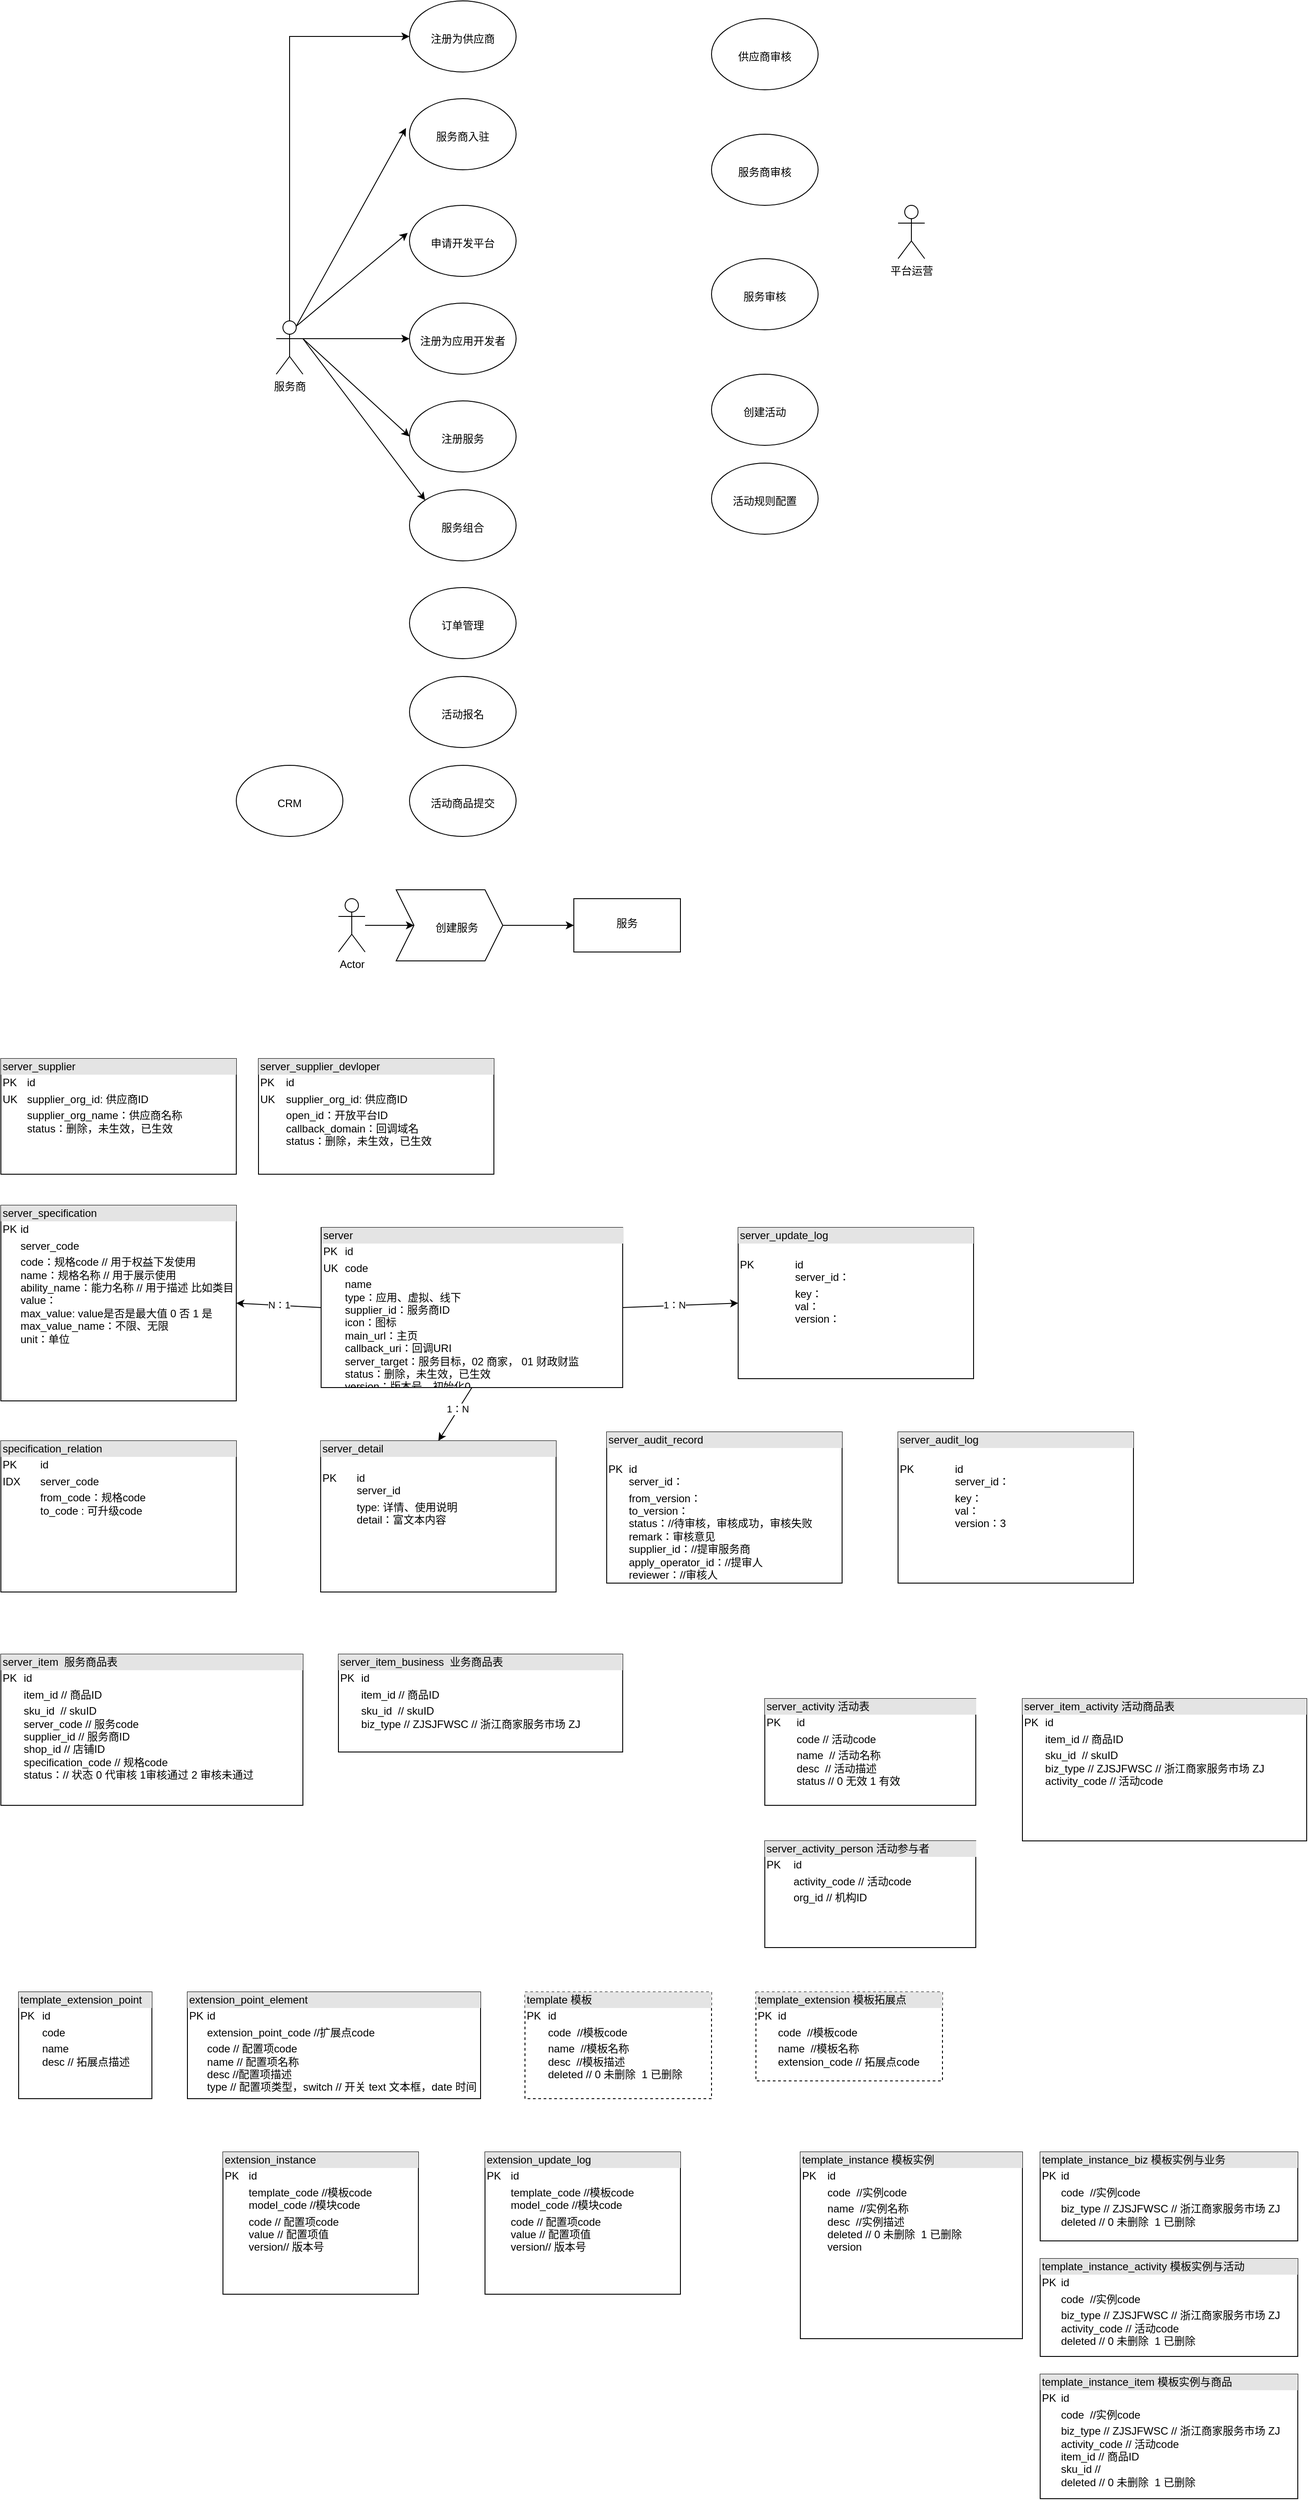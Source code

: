 <mxfile version="14.4.8" type="github">
  <diagram id="B70IhRkMhYVNKk3HT8WK" name="Page-1">
    <mxGraphModel dx="3320" dy="794" grid="1" gridSize="10" guides="1" tooltips="1" connect="1" arrows="1" fold="1" page="1" pageScale="1" pageWidth="1654" pageHeight="2336" math="0" shadow="0">
      <root>
        <mxCell id="0" />
        <mxCell id="1" parent="0" />
        <mxCell id="j2E_Z_zM7ND2CpY0MRjZ-5" value="" style="edgeStyle=orthogonalEdgeStyle;rounded=0;orthogonalLoop=1;jettySize=auto;html=1;entryX=0;entryY=0.5;entryDx=0;entryDy=0;" edge="1" parent="1" source="j2E_Z_zM7ND2CpY0MRjZ-1" target="j2E_Z_zM7ND2CpY0MRjZ-8">
          <mxGeometry relative="1" as="geometry">
            <Array as="points">
              <mxPoint x="205" y="50" />
            </Array>
          </mxGeometry>
        </mxCell>
        <mxCell id="j2E_Z_zM7ND2CpY0MRjZ-1" value="服务商" style="shape=umlActor;verticalLabelPosition=bottom;verticalAlign=top;html=1;outlineConnect=0;" vertex="1" parent="1">
          <mxGeometry x="190" y="370" width="30" height="60" as="geometry" />
        </mxCell>
        <mxCell id="j2E_Z_zM7ND2CpY0MRjZ-4" value="&lt;br&gt;&lt;br&gt;服务商入驻" style="ellipse;whiteSpace=wrap;html=1;verticalAlign=top;" vertex="1" parent="1">
          <mxGeometry x="340" y="120" width="120" height="80" as="geometry" />
        </mxCell>
        <mxCell id="j2E_Z_zM7ND2CpY0MRjZ-6" value="&lt;br&gt;&lt;br&gt;申请开发平台" style="ellipse;whiteSpace=wrap;html=1;verticalAlign=top;" vertex="1" parent="1">
          <mxGeometry x="340" y="240" width="120" height="80" as="geometry" />
        </mxCell>
        <mxCell id="j2E_Z_zM7ND2CpY0MRjZ-7" value="&lt;br&gt;&lt;br&gt;注册为应用开发者" style="ellipse;whiteSpace=wrap;html=1;verticalAlign=top;" vertex="1" parent="1">
          <mxGeometry x="340" y="350" width="120" height="80" as="geometry" />
        </mxCell>
        <mxCell id="j2E_Z_zM7ND2CpY0MRjZ-8" value="&lt;br&gt;&lt;br&gt;注册为供应商" style="ellipse;whiteSpace=wrap;html=1;verticalAlign=top;" vertex="1" parent="1">
          <mxGeometry x="340" y="10" width="120" height="80" as="geometry" />
        </mxCell>
        <mxCell id="j2E_Z_zM7ND2CpY0MRjZ-9" value="" style="endArrow=classic;html=1;entryX=-0.033;entryY=0.413;entryDx=0;entryDy=0;entryPerimeter=0;exitX=0.75;exitY=0.1;exitDx=0;exitDy=0;exitPerimeter=0;" edge="1" parent="1" source="j2E_Z_zM7ND2CpY0MRjZ-1" target="j2E_Z_zM7ND2CpY0MRjZ-4">
          <mxGeometry width="50" height="50" relative="1" as="geometry">
            <mxPoint x="220" y="310" as="sourcePoint" />
            <mxPoint x="260" y="280" as="targetPoint" />
          </mxGeometry>
        </mxCell>
        <mxCell id="j2E_Z_zM7ND2CpY0MRjZ-10" value="" style="endArrow=classic;html=1;entryX=-0.017;entryY=0.388;entryDx=0;entryDy=0;entryPerimeter=0;exitX=0.75;exitY=0.1;exitDx=0;exitDy=0;exitPerimeter=0;" edge="1" parent="1" source="j2E_Z_zM7ND2CpY0MRjZ-1" target="j2E_Z_zM7ND2CpY0MRjZ-6">
          <mxGeometry width="50" height="50" relative="1" as="geometry">
            <mxPoint x="220" y="385" as="sourcePoint" />
            <mxPoint x="346.04" y="163.04" as="targetPoint" />
          </mxGeometry>
        </mxCell>
        <mxCell id="j2E_Z_zM7ND2CpY0MRjZ-11" value="" style="endArrow=classic;html=1;entryX=0;entryY=0.5;entryDx=0;entryDy=0;exitX=1;exitY=0.333;exitDx=0;exitDy=0;exitPerimeter=0;" edge="1" parent="1" source="j2E_Z_zM7ND2CpY0MRjZ-1" target="j2E_Z_zM7ND2CpY0MRjZ-7">
          <mxGeometry width="50" height="50" relative="1" as="geometry">
            <mxPoint x="220" y="260" as="sourcePoint" />
            <mxPoint x="347.96" y="281.04" as="targetPoint" />
          </mxGeometry>
        </mxCell>
        <mxCell id="j2E_Z_zM7ND2CpY0MRjZ-12" value="&lt;br&gt;&lt;br&gt;注册服务" style="ellipse;whiteSpace=wrap;html=1;verticalAlign=top;" vertex="1" parent="1">
          <mxGeometry x="340" y="460" width="120" height="80" as="geometry" />
        </mxCell>
        <mxCell id="j2E_Z_zM7ND2CpY0MRjZ-13" value="&lt;br&gt;&lt;br&gt;服务组合" style="ellipse;whiteSpace=wrap;html=1;verticalAlign=top;" vertex="1" parent="1">
          <mxGeometry x="340" y="560" width="120" height="80" as="geometry" />
        </mxCell>
        <mxCell id="j2E_Z_zM7ND2CpY0MRjZ-14" value="" style="endArrow=classic;html=1;entryX=0;entryY=0.5;entryDx=0;entryDy=0;exitX=1;exitY=0.333;exitDx=0;exitDy=0;exitPerimeter=0;" edge="1" parent="1" source="j2E_Z_zM7ND2CpY0MRjZ-1">
          <mxGeometry width="50" height="50" relative="1" as="geometry">
            <mxPoint x="220" y="260" as="sourcePoint" />
            <mxPoint x="340" y="500" as="targetPoint" />
          </mxGeometry>
        </mxCell>
        <mxCell id="j2E_Z_zM7ND2CpY0MRjZ-16" value="" style="endArrow=classic;html=1;entryX=0;entryY=0;entryDx=0;entryDy=0;exitX=1;exitY=0.333;exitDx=0;exitDy=0;exitPerimeter=0;" edge="1" parent="1" source="j2E_Z_zM7ND2CpY0MRjZ-1" target="j2E_Z_zM7ND2CpY0MRjZ-13">
          <mxGeometry width="50" height="50" relative="1" as="geometry">
            <mxPoint x="230" y="440" as="sourcePoint" />
            <mxPoint x="350" y="550" as="targetPoint" />
          </mxGeometry>
        </mxCell>
        <mxCell id="j2E_Z_zM7ND2CpY0MRjZ-17" value="&lt;br&gt;&lt;br&gt;订单管理" style="ellipse;whiteSpace=wrap;html=1;verticalAlign=top;" vertex="1" parent="1">
          <mxGeometry x="340" y="670" width="120" height="80" as="geometry" />
        </mxCell>
        <mxCell id="j2E_Z_zM7ND2CpY0MRjZ-18" value="&lt;br&gt;&lt;br&gt;活动报名" style="ellipse;whiteSpace=wrap;html=1;verticalAlign=top;" vertex="1" parent="1">
          <mxGeometry x="340" y="770" width="120" height="80" as="geometry" />
        </mxCell>
        <mxCell id="j2E_Z_zM7ND2CpY0MRjZ-19" value="&lt;br&gt;&lt;br&gt;活动商品提交" style="ellipse;whiteSpace=wrap;html=1;verticalAlign=top;" vertex="1" parent="1">
          <mxGeometry x="340" y="870" width="120" height="80" as="geometry" />
        </mxCell>
        <mxCell id="j2E_Z_zM7ND2CpY0MRjZ-20" value="&lt;br&gt;&lt;br&gt;CRM" style="ellipse;whiteSpace=wrap;html=1;verticalAlign=top;" vertex="1" parent="1">
          <mxGeometry x="145" y="870" width="120" height="80" as="geometry" />
        </mxCell>
        <mxCell id="j2E_Z_zM7ND2CpY0MRjZ-21" value="平台运营" style="shape=umlActor;verticalLabelPosition=bottom;verticalAlign=top;html=1;outlineConnect=0;" vertex="1" parent="1">
          <mxGeometry x="890" y="240" width="30" height="60" as="geometry" />
        </mxCell>
        <mxCell id="j2E_Z_zM7ND2CpY0MRjZ-22" value="&lt;br&gt;&lt;br&gt;供应商审核" style="ellipse;whiteSpace=wrap;html=1;verticalAlign=top;" vertex="1" parent="1">
          <mxGeometry x="680" y="30" width="120" height="80" as="geometry" />
        </mxCell>
        <mxCell id="j2E_Z_zM7ND2CpY0MRjZ-23" value="&lt;br&gt;&lt;br&gt;服务商审核" style="ellipse;whiteSpace=wrap;html=1;verticalAlign=top;" vertex="1" parent="1">
          <mxGeometry x="680" y="160" width="120" height="80" as="geometry" />
        </mxCell>
        <mxCell id="j2E_Z_zM7ND2CpY0MRjZ-24" value="&lt;br&gt;&lt;br&gt;服务审核" style="ellipse;whiteSpace=wrap;html=1;verticalAlign=top;" vertex="1" parent="1">
          <mxGeometry x="680" y="300" width="120" height="80" as="geometry" />
        </mxCell>
        <mxCell id="j2E_Z_zM7ND2CpY0MRjZ-25" value="&lt;br&gt;&lt;br&gt;创建活动" style="ellipse;whiteSpace=wrap;html=1;verticalAlign=top;" vertex="1" parent="1">
          <mxGeometry x="680" y="430" width="120" height="80" as="geometry" />
        </mxCell>
        <mxCell id="j2E_Z_zM7ND2CpY0MRjZ-26" value="&lt;br&gt;&lt;br&gt;活动规则配置" style="ellipse;whiteSpace=wrap;html=1;verticalAlign=top;" vertex="1" parent="1">
          <mxGeometry x="680" y="530" width="120" height="80" as="geometry" />
        </mxCell>
        <mxCell id="j2E_Z_zM7ND2CpY0MRjZ-27" value="&lt;div style=&quot;box-sizing: border-box ; width: 100% ; background: #e4e4e4 ; padding: 2px&quot;&gt;server&lt;/div&gt;&lt;table style=&quot;width: 100% ; font-size: 1em&quot; cellpadding=&quot;2&quot; cellspacing=&quot;0&quot;&gt;&lt;tbody&gt;&lt;tr&gt;&lt;td&gt;PK&lt;/td&gt;&lt;td&gt;id&lt;/td&gt;&lt;/tr&gt;&lt;tr&gt;&lt;td&gt;UK&lt;/td&gt;&lt;td&gt;code&lt;/td&gt;&lt;/tr&gt;&lt;tr&gt;&lt;td&gt;&lt;/td&gt;&lt;td&gt;name&lt;br&gt;type：应用、虚拟、线下&lt;br&gt;supplier_id：服务商ID&lt;br&gt;icon：图标&lt;br&gt;main_url：主页&lt;br&gt;callback_uri：回调URI&lt;br&gt;server_target：服务目标，02 商家， 01 财政财监&lt;br&gt;status：删除，未生效，已生效&lt;br&gt;version：版本号，初始化0&lt;br&gt;&lt;br&gt;&lt;/td&gt;&lt;/tr&gt;&lt;/tbody&gt;&lt;/table&gt;" style="verticalAlign=top;align=left;overflow=fill;html=1;" vertex="1" parent="1">
          <mxGeometry x="240.5" y="1390" width="339.5" height="180" as="geometry" />
        </mxCell>
        <mxCell id="j2E_Z_zM7ND2CpY0MRjZ-28" value="&lt;div style=&quot;box-sizing: border-box ; width: 100% ; background: #e4e4e4 ; padding: 2px&quot;&gt;server_detail&lt;/div&gt;&lt;table style=&quot;width: 100% ; font-size: 1em&quot; cellpadding=&quot;2&quot; cellspacing=&quot;0&quot;&gt;&lt;tbody&gt;&lt;tr&gt;&lt;td&gt;PK&lt;/td&gt;&lt;td&gt;&lt;br&gt;id&lt;br&gt;server_id&lt;br&gt;&lt;/td&gt;&lt;/tr&gt;&lt;tr&gt;&lt;td&gt;&lt;br&gt;&lt;/td&gt;&lt;td&gt;type: 详情、使用说明&lt;br&gt;detail：富文本内容&lt;/td&gt;&lt;/tr&gt;&lt;tr&gt;&lt;td&gt;&lt;/td&gt;&lt;td&gt;&lt;br&gt;&lt;br&gt;&lt;/td&gt;&lt;/tr&gt;&lt;/tbody&gt;&lt;/table&gt;" style="verticalAlign=top;align=left;overflow=fill;html=1;" vertex="1" parent="1">
          <mxGeometry x="240" y="1630" width="265" height="170" as="geometry" />
        </mxCell>
        <mxCell id="j2E_Z_zM7ND2CpY0MRjZ-29" value="&lt;div style=&quot;box-sizing: border-box ; width: 100% ; background: #e4e4e4 ; padding: 2px&quot;&gt;server_update_log&lt;/div&gt;&lt;table style=&quot;width: 100% ; font-size: 1em&quot; cellpadding=&quot;2&quot; cellspacing=&quot;0&quot;&gt;&lt;tbody&gt;&lt;tr&gt;&lt;td&gt;PK&lt;/td&gt;&lt;td&gt;&lt;br&gt;id&lt;br&gt;server_id：&lt;/td&gt;&lt;/tr&gt;&lt;tr&gt;&lt;td&gt;&lt;br&gt;&lt;/td&gt;&lt;td&gt;key：&lt;br&gt;val：&lt;br&gt;version：&lt;/td&gt;&lt;/tr&gt;&lt;tr&gt;&lt;td&gt;&lt;/td&gt;&lt;td&gt;&lt;br&gt;&lt;br&gt;&lt;/td&gt;&lt;/tr&gt;&lt;/tbody&gt;&lt;/table&gt;" style="verticalAlign=top;align=left;overflow=fill;html=1;" vertex="1" parent="1">
          <mxGeometry x="710" y="1390" width="265" height="170" as="geometry" />
        </mxCell>
        <mxCell id="j2E_Z_zM7ND2CpY0MRjZ-32" value="" style="edgeStyle=orthogonalEdgeStyle;rounded=0;orthogonalLoop=1;jettySize=auto;html=1;" edge="1" parent="1" source="j2E_Z_zM7ND2CpY0MRjZ-30" target="j2E_Z_zM7ND2CpY0MRjZ-31">
          <mxGeometry relative="1" as="geometry" />
        </mxCell>
        <mxCell id="j2E_Z_zM7ND2CpY0MRjZ-30" value="Actor" style="shape=umlActor;verticalLabelPosition=bottom;verticalAlign=top;html=1;outlineConnect=0;" vertex="1" parent="1">
          <mxGeometry x="260" y="1020" width="30" height="60" as="geometry" />
        </mxCell>
        <mxCell id="j2E_Z_zM7ND2CpY0MRjZ-34" value="" style="edgeStyle=orthogonalEdgeStyle;rounded=0;orthogonalLoop=1;jettySize=auto;html=1;" edge="1" parent="1" source="j2E_Z_zM7ND2CpY0MRjZ-31" target="j2E_Z_zM7ND2CpY0MRjZ-33">
          <mxGeometry relative="1" as="geometry" />
        </mxCell>
        <mxCell id="j2E_Z_zM7ND2CpY0MRjZ-31" value="&lt;br&gt;&lt;br&gt;&amp;nbsp; &amp;nbsp; &amp;nbsp;创建服务" style="shape=step;perimeter=stepPerimeter;whiteSpace=wrap;html=1;fixedSize=1;verticalAlign=top;" vertex="1" parent="1">
          <mxGeometry x="325" y="1010" width="120" height="80" as="geometry" />
        </mxCell>
        <mxCell id="j2E_Z_zM7ND2CpY0MRjZ-33" value="&lt;br&gt;服务" style="whiteSpace=wrap;html=1;verticalAlign=top;" vertex="1" parent="1">
          <mxGeometry x="525" y="1020" width="120" height="60" as="geometry" />
        </mxCell>
        <mxCell id="j2E_Z_zM7ND2CpY0MRjZ-35" value="&lt;div style=&quot;box-sizing: border-box ; width: 100% ; background: #e4e4e4 ; padding: 2px&quot;&gt;server_audit_record&lt;/div&gt;&lt;table style=&quot;width: 100% ; font-size: 1em&quot; cellpadding=&quot;2&quot; cellspacing=&quot;0&quot;&gt;&lt;tbody&gt;&lt;tr&gt;&lt;td&gt;PK&lt;/td&gt;&lt;td&gt;&lt;br&gt;id&lt;br&gt;server_id：&lt;/td&gt;&lt;/tr&gt;&lt;tr&gt;&lt;td&gt;&lt;br&gt;&lt;/td&gt;&lt;td&gt;from_version：&lt;br&gt;to_version：&lt;br&gt;status：//待审核，审核成功，审核失败&lt;br&gt;remark：审核意见&lt;br&gt;supplier_id：//提审服务商&lt;br&gt;apply_operator_id：//提审人&lt;br&gt;reviewer：//审核人&lt;br&gt;&lt;br&gt;&lt;/td&gt;&lt;/tr&gt;&lt;tr&gt;&lt;td&gt;&lt;/td&gt;&lt;td&gt;&lt;br&gt;&lt;br&gt;&lt;/td&gt;&lt;/tr&gt;&lt;/tbody&gt;&lt;/table&gt;" style="verticalAlign=top;align=left;overflow=fill;html=1;" vertex="1" parent="1">
          <mxGeometry x="562" y="1620" width="265" height="170" as="geometry" />
        </mxCell>
        <mxCell id="j2E_Z_zM7ND2CpY0MRjZ-36" value="&lt;div style=&quot;box-sizing: border-box ; width: 100% ; background: #e4e4e4 ; padding: 2px&quot;&gt;server_audit_log&lt;/div&gt;&lt;table style=&quot;width: 100% ; font-size: 1em&quot; cellpadding=&quot;2&quot; cellspacing=&quot;0&quot;&gt;&lt;tbody&gt;&lt;tr&gt;&lt;td&gt;PK&lt;/td&gt;&lt;td&gt;&lt;br&gt;id&lt;br&gt;server_id：&lt;/td&gt;&lt;/tr&gt;&lt;tr&gt;&lt;td&gt;&lt;br&gt;&lt;/td&gt;&lt;td&gt;key：&lt;br&gt;val：&lt;br&gt;version：3&lt;br&gt;&lt;br&gt;&lt;/td&gt;&lt;/tr&gt;&lt;tr&gt;&lt;td&gt;&lt;/td&gt;&lt;td&gt;&lt;br&gt;&lt;br&gt;&lt;/td&gt;&lt;/tr&gt;&lt;/tbody&gt;&lt;/table&gt;" style="verticalAlign=top;align=left;overflow=fill;html=1;" vertex="1" parent="1">
          <mxGeometry x="890" y="1620" width="265" height="170" as="geometry" />
        </mxCell>
        <mxCell id="j2E_Z_zM7ND2CpY0MRjZ-37" value="&lt;div style=&quot;box-sizing: border-box ; width: 100% ; background: #e4e4e4 ; padding: 2px&quot;&gt;server_specification&lt;/div&gt;&lt;table style=&quot;width: 100% ; font-size: 1em&quot; cellpadding=&quot;2&quot; cellspacing=&quot;0&quot;&gt;&lt;tbody&gt;&lt;tr&gt;&lt;td&gt;PK&lt;/td&gt;&lt;td&gt;id&lt;/td&gt;&lt;/tr&gt;&lt;tr&gt;&lt;td&gt;&lt;br&gt;&lt;/td&gt;&lt;td&gt;server_code&lt;/td&gt;&lt;/tr&gt;&lt;tr&gt;&lt;td&gt;&lt;/td&gt;&lt;td&gt;code：规格code // 用于权益下发使用&lt;br&gt;name：规格名称 // 用于展示使用&lt;br&gt;ability_name：能力名称 // 用于描述 比如类目&lt;br&gt;value：&lt;br&gt;max_value: value是否是最大值 0 否 1 是&lt;br&gt;max_value_name：不限、无限&lt;br&gt;unit：单位&lt;br&gt;&lt;br&gt;&lt;/td&gt;&lt;/tr&gt;&lt;/tbody&gt;&lt;/table&gt;" style="verticalAlign=top;align=left;overflow=fill;html=1;" vertex="1" parent="1">
          <mxGeometry x="-120" y="1365" width="265" height="220" as="geometry" />
        </mxCell>
        <mxCell id="j2E_Z_zM7ND2CpY0MRjZ-38" value="&lt;div style=&quot;box-sizing: border-box ; width: 100% ; background: #e4e4e4 ; padding: 2px&quot;&gt;specification_relation&lt;/div&gt;&lt;table style=&quot;width: 100% ; font-size: 1em&quot; cellpadding=&quot;2&quot; cellspacing=&quot;0&quot;&gt;&lt;tbody&gt;&lt;tr&gt;&lt;td&gt;PK&lt;/td&gt;&lt;td&gt;id&lt;/td&gt;&lt;/tr&gt;&lt;tr&gt;&lt;td&gt;IDX&lt;/td&gt;&lt;td&gt;server_code&lt;/td&gt;&lt;/tr&gt;&lt;tr&gt;&lt;td&gt;&lt;/td&gt;&lt;td&gt;from_code：规格code&amp;nbsp;&lt;br&gt;to_code : 可升级code&lt;br&gt;&lt;br&gt;&lt;br&gt;&lt;br&gt;&lt;/td&gt;&lt;/tr&gt;&lt;/tbody&gt;&lt;/table&gt;" style="verticalAlign=top;align=left;overflow=fill;html=1;" vertex="1" parent="1">
          <mxGeometry x="-120" y="1630" width="265" height="170" as="geometry" />
        </mxCell>
        <mxCell id="j2E_Z_zM7ND2CpY0MRjZ-40" value="" style="endArrow=classic;html=1;entryX=0;entryY=0.5;entryDx=0;entryDy=0;exitX=1;exitY=0.5;exitDx=0;exitDy=0;" edge="1" parent="1" source="j2E_Z_zM7ND2CpY0MRjZ-27" target="j2E_Z_zM7ND2CpY0MRjZ-29">
          <mxGeometry width="50" height="50" relative="1" as="geometry">
            <mxPoint x="517.5" y="1525" as="sourcePoint" />
            <mxPoint x="588.211" y="1475" as="targetPoint" />
          </mxGeometry>
        </mxCell>
        <mxCell id="j2E_Z_zM7ND2CpY0MRjZ-41" value="1：N" style="edgeLabel;html=1;align=center;verticalAlign=middle;resizable=0;points=[];" vertex="1" connectable="0" parent="j2E_Z_zM7ND2CpY0MRjZ-40">
          <mxGeometry x="-0.11" y="1" relative="1" as="geometry">
            <mxPoint as="offset" />
          </mxGeometry>
        </mxCell>
        <mxCell id="j2E_Z_zM7ND2CpY0MRjZ-42" value="N：1" style="endArrow=classic;html=1;entryX=1;entryY=0.5;entryDx=0;entryDy=0;exitX=0;exitY=0.5;exitDx=0;exitDy=0;" edge="1" parent="1" source="j2E_Z_zM7ND2CpY0MRjZ-27" target="j2E_Z_zM7ND2CpY0MRjZ-37">
          <mxGeometry width="50" height="50" relative="1" as="geometry">
            <mxPoint x="202.5" y="1530" as="sourcePoint" />
            <mxPoint x="252.5" y="1480" as="targetPoint" />
          </mxGeometry>
        </mxCell>
        <mxCell id="j2E_Z_zM7ND2CpY0MRjZ-43" value="" style="endArrow=classic;html=1;entryX=0.5;entryY=0;entryDx=0;entryDy=0;exitX=0.5;exitY=1;exitDx=0;exitDy=0;" edge="1" parent="1" source="j2E_Z_zM7ND2CpY0MRjZ-27" target="j2E_Z_zM7ND2CpY0MRjZ-28">
          <mxGeometry width="50" height="50" relative="1" as="geometry">
            <mxPoint x="420" y="1600" as="sourcePoint" />
            <mxPoint x="470" y="1550" as="targetPoint" />
          </mxGeometry>
        </mxCell>
        <mxCell id="j2E_Z_zM7ND2CpY0MRjZ-44" value="1：N" style="edgeLabel;html=1;align=center;verticalAlign=middle;resizable=0;points=[];" vertex="1" connectable="0" parent="j2E_Z_zM7ND2CpY0MRjZ-43">
          <mxGeometry x="-0.2" y="-1" relative="1" as="geometry">
            <mxPoint as="offset" />
          </mxGeometry>
        </mxCell>
        <mxCell id="j2E_Z_zM7ND2CpY0MRjZ-45" value="&lt;div style=&quot;box-sizing: border-box ; width: 100% ; background: #e4e4e4 ; padding: 2px&quot;&gt;server_item_business&amp;nbsp; 业务商品表&lt;/div&gt;&lt;table style=&quot;width: 100% ; font-size: 1em&quot; cellpadding=&quot;2&quot; cellspacing=&quot;0&quot;&gt;&lt;tbody&gt;&lt;tr&gt;&lt;td&gt;PK&lt;/td&gt;&lt;td&gt;id&lt;/td&gt;&lt;/tr&gt;&lt;tr&gt;&lt;td&gt;&lt;br&gt;&lt;/td&gt;&lt;td&gt;item_id // 商品ID&lt;/td&gt;&lt;/tr&gt;&lt;tr&gt;&lt;td&gt;&lt;/td&gt;&lt;td&gt;sku_id&amp;nbsp; // skuID&lt;br&gt;biz_type // ZJSJFWSC // 浙江商家服务市场 ZJ&lt;br&gt;&lt;br&gt;&lt;/td&gt;&lt;/tr&gt;&lt;/tbody&gt;&lt;/table&gt;" style="verticalAlign=top;align=left;overflow=fill;html=1;" vertex="1" parent="1">
          <mxGeometry x="260" y="1870" width="320" height="110" as="geometry" />
        </mxCell>
        <mxCell id="j2E_Z_zM7ND2CpY0MRjZ-46" value="&lt;div style=&quot;box-sizing: border-box ; width: 100% ; background: #e4e4e4 ; padding: 2px&quot;&gt;server_supplier&lt;/div&gt;&lt;table style=&quot;width: 100% ; font-size: 1em&quot; cellpadding=&quot;2&quot; cellspacing=&quot;0&quot;&gt;&lt;tbody&gt;&lt;tr&gt;&lt;td&gt;PK&lt;/td&gt;&lt;td&gt;id&lt;/td&gt;&lt;/tr&gt;&lt;tr&gt;&lt;td&gt;UK&lt;/td&gt;&lt;td&gt;supplier_org_id: 供应商ID&lt;/td&gt;&lt;/tr&gt;&lt;tr&gt;&lt;td&gt;&lt;/td&gt;&lt;td&gt;supplier_org_name：供应商名称&lt;br&gt;status：删除，未生效，已生效&lt;br&gt;&lt;br&gt;&lt;/td&gt;&lt;/tr&gt;&lt;/tbody&gt;&lt;/table&gt;" style="verticalAlign=top;align=left;overflow=fill;html=1;" vertex="1" parent="1">
          <mxGeometry x="-120" y="1200" width="265" height="130" as="geometry" />
        </mxCell>
        <mxCell id="j2E_Z_zM7ND2CpY0MRjZ-47" value="&lt;div style=&quot;box-sizing: border-box ; width: 100% ; background: #e4e4e4 ; padding: 2px&quot;&gt;server_supplier_devloper&lt;/div&gt;&lt;table style=&quot;width: 100% ; font-size: 1em&quot; cellpadding=&quot;2&quot; cellspacing=&quot;0&quot;&gt;&lt;tbody&gt;&lt;tr&gt;&lt;td&gt;PK&lt;/td&gt;&lt;td&gt;id&lt;/td&gt;&lt;/tr&gt;&lt;tr&gt;&lt;td&gt;UK&lt;/td&gt;&lt;td&gt;supplier_org_id: 供应商ID&lt;/td&gt;&lt;/tr&gt;&lt;tr&gt;&lt;td&gt;&lt;/td&gt;&lt;td&gt;open_id：开放平台ID&lt;br&gt;callback_domain：回调域名&lt;br&gt;status：删除，未生效，已生效&lt;br&gt;&lt;br&gt;&lt;/td&gt;&lt;/tr&gt;&lt;/tbody&gt;&lt;/table&gt;" style="verticalAlign=top;align=left;overflow=fill;html=1;" vertex="1" parent="1">
          <mxGeometry x="170" y="1200" width="265" height="130" as="geometry" />
        </mxCell>
        <mxCell id="j2E_Z_zM7ND2CpY0MRjZ-49" value="&lt;div style=&quot;box-sizing: border-box ; width: 100% ; background: #e4e4e4 ; padding: 2px&quot;&gt;template_extension_point&lt;/div&gt;&lt;table style=&quot;width: 100% ; font-size: 1em&quot; cellpadding=&quot;2&quot; cellspacing=&quot;0&quot;&gt;&lt;tbody&gt;&lt;tr&gt;&lt;td&gt;PK&lt;/td&gt;&lt;td&gt;id&lt;/td&gt;&lt;/tr&gt;&lt;tr&gt;&lt;td&gt;&lt;br&gt;&lt;/td&gt;&lt;td&gt;code&amp;nbsp;&lt;/td&gt;&lt;/tr&gt;&lt;tr&gt;&lt;td&gt;&lt;/td&gt;&lt;td&gt;name&lt;br&gt;desc // 拓展点描述&lt;br&gt;&lt;br&gt;&lt;/td&gt;&lt;/tr&gt;&lt;/tbody&gt;&lt;/table&gt;" style="verticalAlign=top;align=left;overflow=fill;html=1;" vertex="1" parent="1">
          <mxGeometry x="-100" y="2250" width="150" height="120" as="geometry" />
        </mxCell>
        <mxCell id="j2E_Z_zM7ND2CpY0MRjZ-50" value="&lt;div style=&quot;box-sizing: border-box ; width: 100% ; background: #e4e4e4 ; padding: 2px&quot;&gt;extension_point_element&lt;/div&gt;&lt;table style=&quot;width: 100% ; font-size: 1em&quot; cellpadding=&quot;2&quot; cellspacing=&quot;0&quot;&gt;&lt;tbody&gt;&lt;tr&gt;&lt;td&gt;PK&lt;/td&gt;&lt;td&gt;id&lt;/td&gt;&lt;/tr&gt;&lt;tr&gt;&lt;td&gt;&lt;br&gt;&lt;/td&gt;&lt;td&gt;extension_point_code //扩展点code&amp;nbsp;&lt;/td&gt;&lt;/tr&gt;&lt;tr&gt;&lt;td&gt;&lt;/td&gt;&lt;td&gt;code // 配置项code&lt;br&gt;name // 配置项名称&lt;br&gt;desc //配置项描述&lt;br&gt;type // 配置项类型，switch // 开关 text 文本框，date 时间&lt;br&gt;&lt;br&gt;&lt;/td&gt;&lt;/tr&gt;&lt;/tbody&gt;&lt;/table&gt;" style="verticalAlign=top;align=left;overflow=fill;html=1;" vertex="1" parent="1">
          <mxGeometry x="90" y="2250" width="330" height="120" as="geometry" />
        </mxCell>
        <mxCell id="j2E_Z_zM7ND2CpY0MRjZ-52" value="&lt;div style=&quot;box-sizing: border-box ; width: 100% ; background: #e4e4e4 ; padding: 2px&quot;&gt;extension_instance&lt;/div&gt;&lt;table style=&quot;width: 100% ; font-size: 1em&quot; cellpadding=&quot;2&quot; cellspacing=&quot;0&quot;&gt;&lt;tbody&gt;&lt;tr&gt;&lt;td&gt;PK&lt;/td&gt;&lt;td&gt;id&lt;br&gt;&lt;/td&gt;&lt;/tr&gt;&lt;tr&gt;&lt;td&gt;&lt;br&gt;&lt;/td&gt;&lt;td&gt;template_code //模板code&lt;br&gt;model_code //模块code&lt;br&gt;&lt;/td&gt;&lt;/tr&gt;&lt;tr&gt;&lt;td&gt;&lt;/td&gt;&lt;td&gt;code // 配置项code&lt;br&gt;value // 配置项值&lt;br&gt;version// 版本号&lt;br&gt;&lt;br&gt;&lt;/td&gt;&lt;/tr&gt;&lt;/tbody&gt;&lt;/table&gt;" style="verticalAlign=top;align=left;overflow=fill;html=1;" vertex="1" parent="1">
          <mxGeometry x="130" y="2430" width="220" height="160" as="geometry" />
        </mxCell>
        <mxCell id="j2E_Z_zM7ND2CpY0MRjZ-53" value="&lt;div style=&quot;box-sizing: border-box ; width: 100% ; background: #e4e4e4 ; padding: 2px&quot;&gt;extension_update_log&lt;/div&gt;&lt;table style=&quot;width: 100% ; font-size: 1em&quot; cellpadding=&quot;2&quot; cellspacing=&quot;0&quot;&gt;&lt;tbody&gt;&lt;tr&gt;&lt;td&gt;PK&lt;/td&gt;&lt;td&gt;id&lt;br&gt;&lt;/td&gt;&lt;/tr&gt;&lt;tr&gt;&lt;td&gt;&lt;br&gt;&lt;/td&gt;&lt;td&gt;template_code //模板code&lt;br&gt;model_code //模块code&lt;br&gt;&lt;/td&gt;&lt;/tr&gt;&lt;tr&gt;&lt;td&gt;&lt;/td&gt;&lt;td&gt;code // 配置项code&lt;br&gt;value // 配置项值&lt;br&gt;version// 版本号&lt;br&gt;&lt;br&gt;&lt;/td&gt;&lt;/tr&gt;&lt;/tbody&gt;&lt;/table&gt;" style="verticalAlign=top;align=left;overflow=fill;html=1;" vertex="1" parent="1">
          <mxGeometry x="425" y="2430" width="220" height="160" as="geometry" />
        </mxCell>
        <mxCell id="j2E_Z_zM7ND2CpY0MRjZ-55" value="&lt;div style=&quot;box-sizing: border-box ; width: 100% ; background: #e4e4e4 ; padding: 2px&quot;&gt;server_item&amp;nbsp; 服务商品表&lt;/div&gt;&lt;table style=&quot;width: 100% ; font-size: 1em&quot; cellpadding=&quot;2&quot; cellspacing=&quot;0&quot;&gt;&lt;tbody&gt;&lt;tr&gt;&lt;td&gt;PK&lt;/td&gt;&lt;td&gt;id&lt;/td&gt;&lt;/tr&gt;&lt;tr&gt;&lt;td&gt;&lt;br&gt;&lt;/td&gt;&lt;td&gt;item_id // 商品ID&lt;/td&gt;&lt;/tr&gt;&lt;tr&gt;&lt;td&gt;&lt;/td&gt;&lt;td&gt;sku_id&amp;nbsp; // skuID&lt;br&gt;server_code // 服务code&lt;br&gt;supplier_id // 服务商ID&lt;br&gt;shop_id // 店铺ID&lt;br&gt;specification_code // 规格code&lt;br&gt;status：// 状态 0 代审核 1审核通过 2 审核未通过&amp;nbsp;&lt;br&gt;&lt;br&gt;&lt;/td&gt;&lt;/tr&gt;&lt;/tbody&gt;&lt;/table&gt;" style="verticalAlign=top;align=left;overflow=fill;html=1;" vertex="1" parent="1">
          <mxGeometry x="-120" y="1870" width="340" height="170" as="geometry" />
        </mxCell>
        <mxCell id="j2E_Z_zM7ND2CpY0MRjZ-56" value="&lt;div style=&quot;box-sizing: border-box ; width: 100% ; background: #e4e4e4 ; padding: 2px&quot;&gt;server_item_activity 活动商品表&lt;/div&gt;&lt;table style=&quot;width: 100% ; font-size: 1em&quot; cellpadding=&quot;2&quot; cellspacing=&quot;0&quot;&gt;&lt;tbody&gt;&lt;tr&gt;&lt;td&gt;PK&lt;/td&gt;&lt;td&gt;id&lt;/td&gt;&lt;/tr&gt;&lt;tr&gt;&lt;td&gt;&lt;br&gt;&lt;/td&gt;&lt;td&gt;item_id // 商品ID&lt;/td&gt;&lt;/tr&gt;&lt;tr&gt;&lt;td&gt;&lt;/td&gt;&lt;td&gt;sku_id&amp;nbsp; // skuID&lt;br&gt;biz_type // ZJSJFWSC // 浙江商家服务市场 ZJ&lt;br&gt;activity_code // 活动code&lt;br&gt;&lt;br&gt;&lt;/td&gt;&lt;/tr&gt;&lt;/tbody&gt;&lt;/table&gt;" style="verticalAlign=top;align=left;overflow=fill;html=1;" vertex="1" parent="1">
          <mxGeometry x="1030" y="1920" width="320" height="160" as="geometry" />
        </mxCell>
        <mxCell id="j2E_Z_zM7ND2CpY0MRjZ-57" value="&lt;div style=&quot;box-sizing: border-box ; width: 100% ; background: #e4e4e4 ; padding: 2px&quot;&gt;server_activity 活动表&lt;/div&gt;&lt;table style=&quot;width: 100% ; font-size: 1em&quot; cellpadding=&quot;2&quot; cellspacing=&quot;0&quot;&gt;&lt;tbody&gt;&lt;tr&gt;&lt;td&gt;PK&lt;/td&gt;&lt;td&gt;id&lt;/td&gt;&lt;/tr&gt;&lt;tr&gt;&lt;td&gt;&lt;br&gt;&lt;/td&gt;&lt;td&gt;code // 活动code&lt;/td&gt;&lt;/tr&gt;&lt;tr&gt;&lt;td&gt;&lt;/td&gt;&lt;td&gt;name&amp;nbsp; // 活动名称&lt;br&gt;desc&amp;nbsp; // 活动描述&lt;br&gt;status // 0 无效 1 有效&lt;br&gt;&lt;br&gt;&lt;/td&gt;&lt;/tr&gt;&lt;/tbody&gt;&lt;/table&gt;" style="verticalAlign=top;align=left;overflow=fill;html=1;" vertex="1" parent="1">
          <mxGeometry x="740" y="1920" width="237.5" height="120" as="geometry" />
        </mxCell>
        <mxCell id="j2E_Z_zM7ND2CpY0MRjZ-58" value="&lt;div style=&quot;box-sizing: border-box ; width: 100% ; background: #e4e4e4 ; padding: 2px&quot;&gt;server_activity_person 活动参与者&lt;/div&gt;&lt;table style=&quot;width: 100% ; font-size: 1em&quot; cellpadding=&quot;2&quot; cellspacing=&quot;0&quot;&gt;&lt;tbody&gt;&lt;tr&gt;&lt;td&gt;PK&lt;/td&gt;&lt;td&gt;id&lt;/td&gt;&lt;/tr&gt;&lt;tr&gt;&lt;td&gt;&lt;br&gt;&lt;/td&gt;&lt;td&gt;activity_code // 活动code&lt;/td&gt;&lt;/tr&gt;&lt;tr&gt;&lt;td&gt;&lt;/td&gt;&lt;td&gt;org_id // 机构ID&lt;br&gt;&lt;br&gt;&lt;/td&gt;&lt;/tr&gt;&lt;/tbody&gt;&lt;/table&gt;" style="verticalAlign=top;align=left;overflow=fill;html=1;" vertex="1" parent="1">
          <mxGeometry x="740" y="2080" width="237.5" height="120" as="geometry" />
        </mxCell>
        <mxCell id="j2E_Z_zM7ND2CpY0MRjZ-60" value="&lt;div style=&quot;box-sizing: border-box ; width: 100% ; background: #e4e4e4 ; padding: 2px&quot;&gt;template_instance 模板实例&lt;/div&gt;&lt;table style=&quot;width: 100% ; font-size: 1em&quot; cellpadding=&quot;2&quot; cellspacing=&quot;0&quot;&gt;&lt;tbody&gt;&lt;tr&gt;&lt;td&gt;PK&lt;/td&gt;&lt;td&gt;id&lt;/td&gt;&lt;/tr&gt;&lt;tr&gt;&lt;td&gt;&lt;br&gt;&lt;/td&gt;&lt;td&gt;code&amp;nbsp; //实例code&lt;br&gt;&lt;/td&gt;&lt;/tr&gt;&lt;tr&gt;&lt;td&gt;&lt;/td&gt;&lt;td&gt;name&amp;nbsp; //实例名称&lt;br&gt;desc&amp;nbsp; //实例描述&lt;br&gt;deleted // 0 未删除&amp;nbsp; 1 已删除&lt;br&gt;version&lt;/td&gt;&lt;/tr&gt;&lt;/tbody&gt;&lt;/table&gt;" style="verticalAlign=top;align=left;overflow=fill;html=1;" vertex="1" parent="1">
          <mxGeometry x="780" y="2430" width="250" height="210" as="geometry" />
        </mxCell>
        <mxCell id="j2E_Z_zM7ND2CpY0MRjZ-61" value="&lt;div style=&quot;box-sizing: border-box ; width: 100% ; background: #e4e4e4 ; padding: 2px&quot;&gt;template 模板&lt;/div&gt;&lt;table style=&quot;width: 100% ; font-size: 1em&quot; cellpadding=&quot;2&quot; cellspacing=&quot;0&quot;&gt;&lt;tbody&gt;&lt;tr&gt;&lt;td&gt;PK&lt;/td&gt;&lt;td&gt;id&lt;/td&gt;&lt;/tr&gt;&lt;tr&gt;&lt;td&gt;&lt;br&gt;&lt;/td&gt;&lt;td&gt;code&amp;nbsp; //模板code&lt;br&gt;&lt;/td&gt;&lt;/tr&gt;&lt;tr&gt;&lt;td&gt;&lt;/td&gt;&lt;td&gt;name&amp;nbsp; //模板名称&lt;br&gt;desc&amp;nbsp; //模板描述&lt;br&gt;deleted // 0 未删除&amp;nbsp; 1 已删除&lt;/td&gt;&lt;/tr&gt;&lt;/tbody&gt;&lt;/table&gt;" style="verticalAlign=top;align=left;overflow=fill;html=1;dashed=1;" vertex="1" parent="1">
          <mxGeometry x="470" y="2250" width="210" height="120" as="geometry" />
        </mxCell>
        <mxCell id="j2E_Z_zM7ND2CpY0MRjZ-62" value="&lt;div style=&quot;box-sizing: border-box ; width: 100% ; background: #e4e4e4 ; padding: 2px&quot;&gt;template_extension 模板拓展点&lt;/div&gt;&lt;table style=&quot;width: 100% ; font-size: 1em&quot; cellpadding=&quot;2&quot; cellspacing=&quot;0&quot;&gt;&lt;tbody&gt;&lt;tr&gt;&lt;td&gt;PK&lt;/td&gt;&lt;td&gt;id&lt;/td&gt;&lt;/tr&gt;&lt;tr&gt;&lt;td&gt;&lt;br&gt;&lt;/td&gt;&lt;td&gt;code&amp;nbsp; //模板code&lt;br&gt;&lt;/td&gt;&lt;/tr&gt;&lt;tr&gt;&lt;td&gt;&lt;/td&gt;&lt;td&gt;name&amp;nbsp; //模板名称&lt;br&gt;extension_code // 拓展点code&lt;br&gt;&lt;/td&gt;&lt;/tr&gt;&lt;/tbody&gt;&lt;/table&gt;" style="verticalAlign=top;align=left;overflow=fill;html=1;dashed=1;" vertex="1" parent="1">
          <mxGeometry x="730" y="2250" width="210" height="100" as="geometry" />
        </mxCell>
        <mxCell id="j2E_Z_zM7ND2CpY0MRjZ-63" value="&lt;div style=&quot;box-sizing: border-box ; width: 100% ; background: #e4e4e4 ; padding: 2px&quot;&gt;template_instance_biz 模板实例与业务&lt;/div&gt;&lt;table style=&quot;width: 100% ; font-size: 1em&quot; cellpadding=&quot;2&quot; cellspacing=&quot;0&quot;&gt;&lt;tbody&gt;&lt;tr&gt;&lt;td&gt;PK&lt;/td&gt;&lt;td&gt;id&lt;/td&gt;&lt;/tr&gt;&lt;tr&gt;&lt;td&gt;&lt;br&gt;&lt;/td&gt;&lt;td&gt;code&amp;nbsp; //实例code&lt;br&gt;&lt;/td&gt;&lt;/tr&gt;&lt;tr&gt;&lt;td&gt;&lt;/td&gt;&lt;td&gt;biz_type // ZJSJFWSC // 浙江商家服务市场 ZJ&lt;br&gt;deleted // 0 未删除&amp;nbsp; 1 已删除&lt;br&gt;&lt;/td&gt;&lt;/tr&gt;&lt;/tbody&gt;&lt;/table&gt;" style="verticalAlign=top;align=left;overflow=fill;html=1;" vertex="1" parent="1">
          <mxGeometry x="1050" y="2430" width="290" height="100" as="geometry" />
        </mxCell>
        <mxCell id="j2E_Z_zM7ND2CpY0MRjZ-64" value="&lt;div style=&quot;box-sizing: border-box ; width: 100% ; background: #e4e4e4 ; padding: 2px&quot;&gt;template_instance_activity 模板实例与活动&lt;/div&gt;&lt;table style=&quot;width: 100% ; font-size: 1em&quot; cellpadding=&quot;2&quot; cellspacing=&quot;0&quot;&gt;&lt;tbody&gt;&lt;tr&gt;&lt;td&gt;PK&lt;/td&gt;&lt;td&gt;id&lt;/td&gt;&lt;/tr&gt;&lt;tr&gt;&lt;td&gt;&lt;br&gt;&lt;/td&gt;&lt;td&gt;code&amp;nbsp; //实例code&lt;br&gt;&lt;/td&gt;&lt;/tr&gt;&lt;tr&gt;&lt;td&gt;&lt;/td&gt;&lt;td&gt;biz_type // ZJSJFWSC // 浙江商家服务市场 ZJ&lt;br&gt;activity_code // 活动code&lt;br&gt;deleted // 0 未删除&amp;nbsp; 1 已删除&lt;br&gt;&lt;/td&gt;&lt;/tr&gt;&lt;/tbody&gt;&lt;/table&gt;" style="verticalAlign=top;align=left;overflow=fill;html=1;" vertex="1" parent="1">
          <mxGeometry x="1050" y="2550" width="290" height="110" as="geometry" />
        </mxCell>
        <mxCell id="j2E_Z_zM7ND2CpY0MRjZ-65" value="&lt;div style=&quot;box-sizing: border-box ; width: 100% ; background: #e4e4e4 ; padding: 2px&quot;&gt;template_instance_item 模板实例与商品&lt;/div&gt;&lt;table style=&quot;width: 100% ; font-size: 1em&quot; cellpadding=&quot;2&quot; cellspacing=&quot;0&quot;&gt;&lt;tbody&gt;&lt;tr&gt;&lt;td&gt;PK&lt;/td&gt;&lt;td&gt;id&lt;/td&gt;&lt;/tr&gt;&lt;tr&gt;&lt;td&gt;&lt;br&gt;&lt;/td&gt;&lt;td&gt;code&amp;nbsp; //实例code&lt;br&gt;&lt;/td&gt;&lt;/tr&gt;&lt;tr&gt;&lt;td&gt;&lt;/td&gt;&lt;td&gt;biz_type // ZJSJFWSC // 浙江商家服务市场 ZJ&lt;br&gt;activity_code // 活动code&lt;br&gt;item_id // 商品ID&lt;br&gt;sku_id //&amp;nbsp;&lt;br&gt;deleted // 0 未删除&amp;nbsp; 1 已删除&lt;br&gt;&lt;/td&gt;&lt;/tr&gt;&lt;/tbody&gt;&lt;/table&gt;" style="verticalAlign=top;align=left;overflow=fill;html=1;" vertex="1" parent="1">
          <mxGeometry x="1050" y="2680" width="290" height="140" as="geometry" />
        </mxCell>
      </root>
    </mxGraphModel>
  </diagram>
</mxfile>
